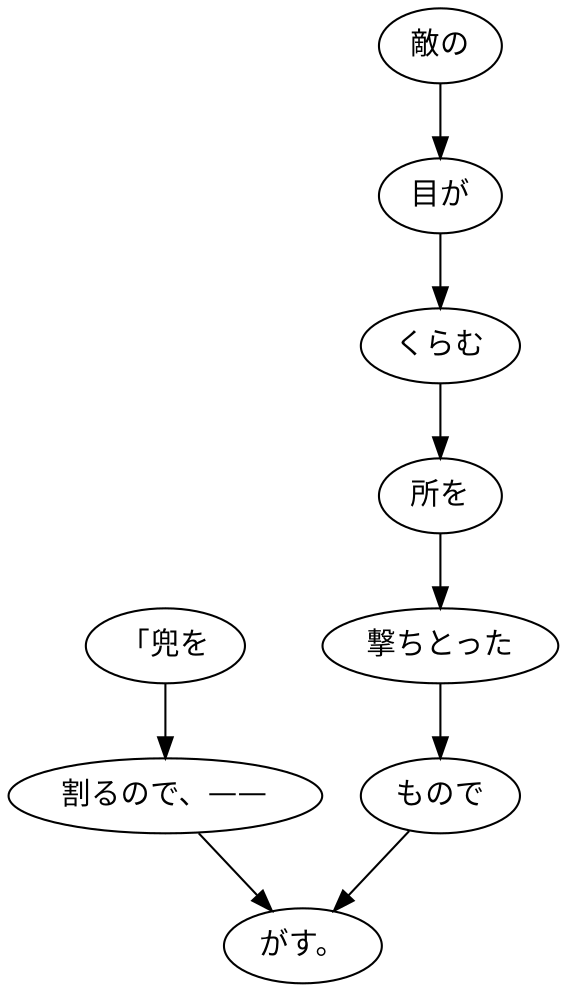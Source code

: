 digraph graph5949 {
	node0 [label="「兜を"];
	node1 [label="割るので、——"];
	node2 [label="敵の"];
	node3 [label="目が"];
	node4 [label="くらむ"];
	node5 [label="所を"];
	node6 [label="撃ちとった"];
	node7 [label="もので"];
	node8 [label="がす。"];
	node0 -> node1;
	node1 -> node8;
	node2 -> node3;
	node3 -> node4;
	node4 -> node5;
	node5 -> node6;
	node6 -> node7;
	node7 -> node8;
}
